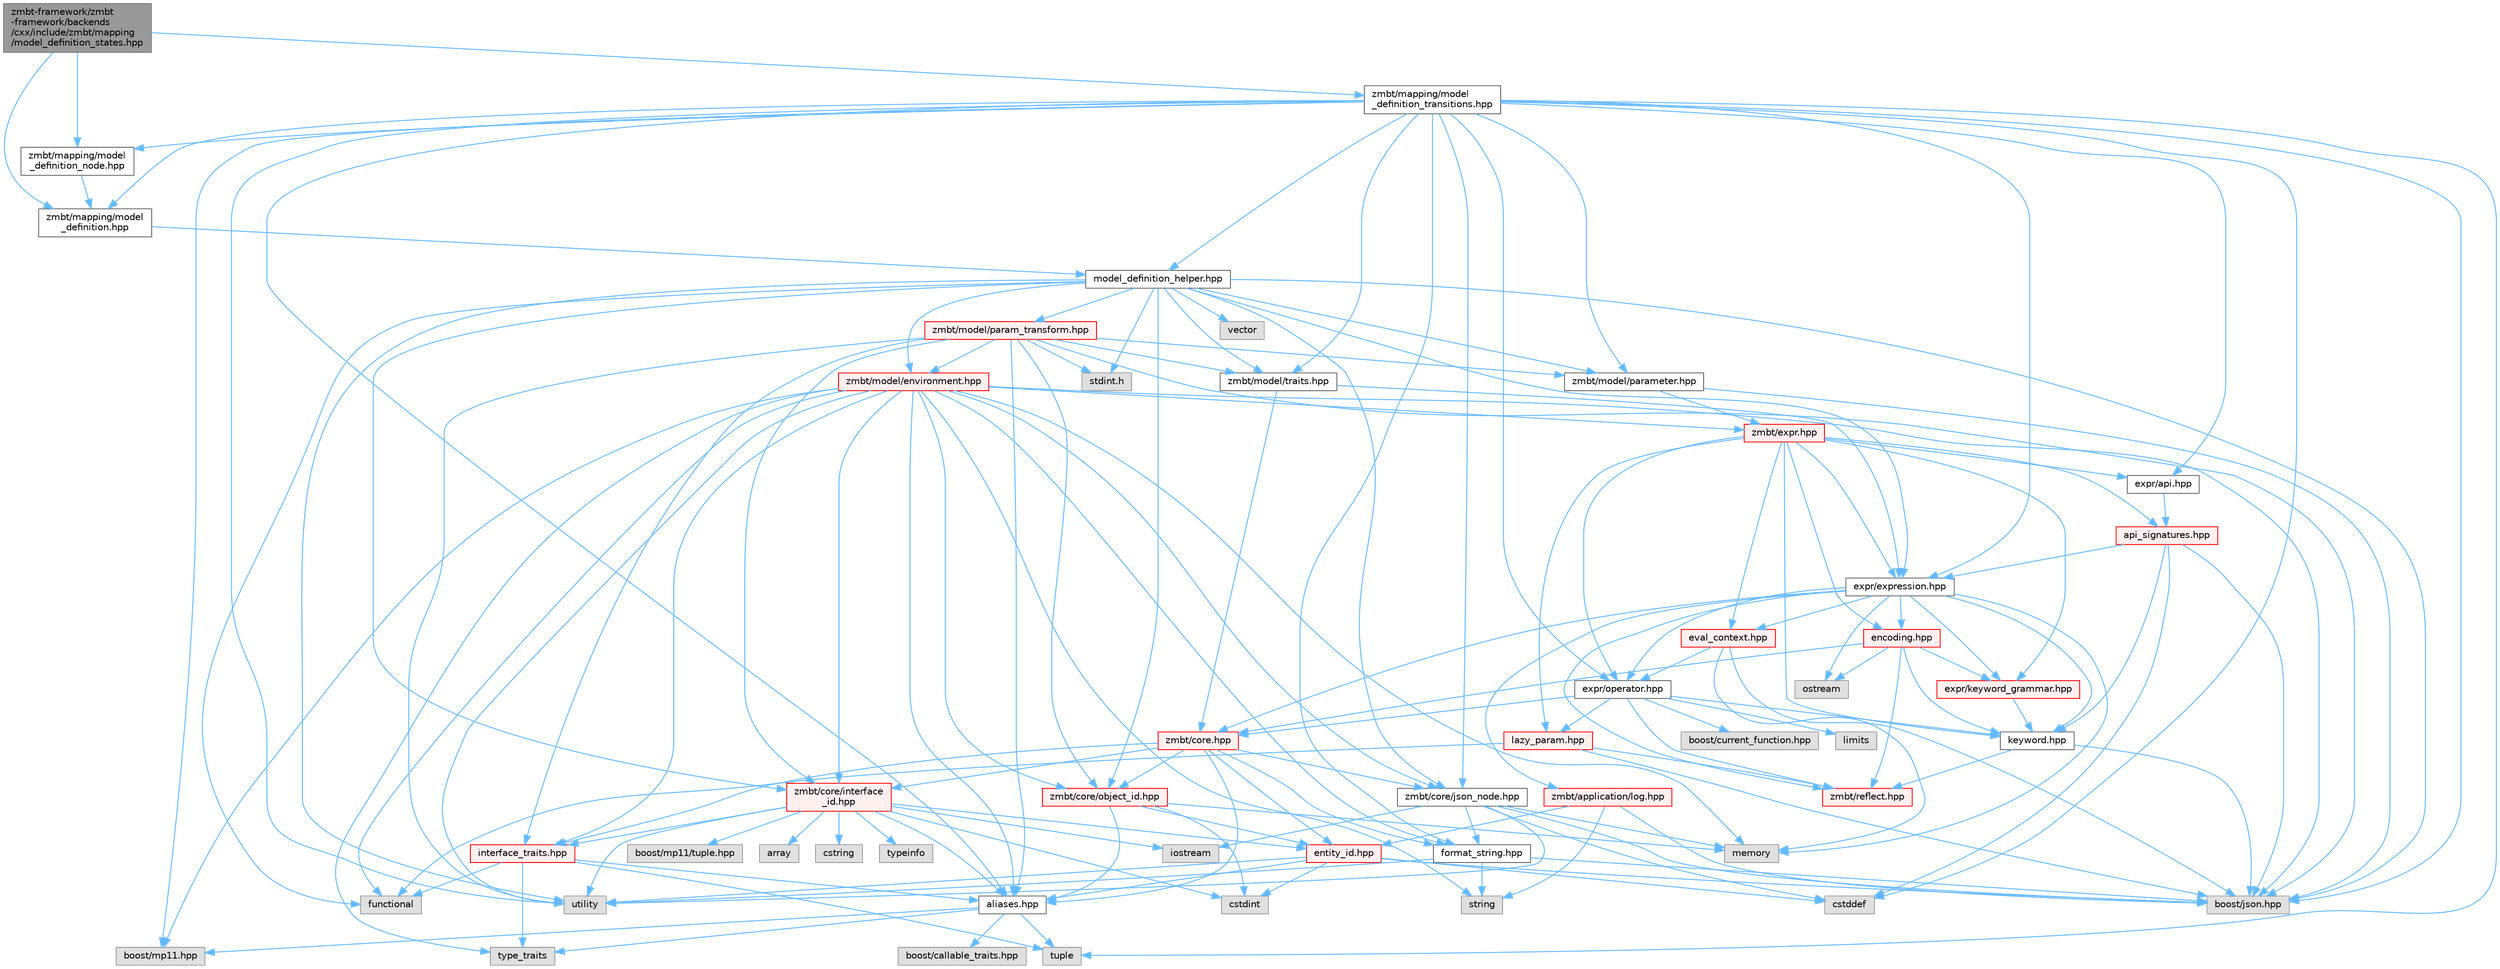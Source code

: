 digraph "zmbt-framework/zmbt-framework/backends/cxx/include/zmbt/mapping/model_definition_states.hpp"
{
 // LATEX_PDF_SIZE
  bgcolor="transparent";
  edge [fontname=Helvetica,fontsize=10,labelfontname=Helvetica,labelfontsize=10];
  node [fontname=Helvetica,fontsize=10,shape=box,height=0.2,width=0.4];
  Node1 [id="Node000001",label="zmbt-framework/zmbt\l-framework/backends\l/cxx/include/zmbt/mapping\l/model_definition_states.hpp",height=0.2,width=0.4,color="gray40", fillcolor="grey60", style="filled", fontcolor="black",tooltip=" "];
  Node1 -> Node2 [id="edge1_Node000001_Node000002",color="steelblue1",style="solid",tooltip=" "];
  Node2 [id="Node000002",label="zmbt/mapping/model\l_definition.hpp",height=0.2,width=0.4,color="grey40", fillcolor="white", style="filled",URL="$model__definition_8hpp.html",tooltip=" "];
  Node2 -> Node3 [id="edge2_Node000002_Node000003",color="steelblue1",style="solid",tooltip=" "];
  Node3 [id="Node000003",label="model_definition_helper.hpp",height=0.2,width=0.4,color="grey40", fillcolor="white", style="filled",URL="$model__definition__helper_8hpp.html",tooltip=" "];
  Node3 -> Node4 [id="edge3_Node000003_Node000004",color="steelblue1",style="solid",tooltip=" "];
  Node4 [id="Node000004",label="stdint.h",height=0.2,width=0.4,color="grey60", fillcolor="#E0E0E0", style="filled",tooltip=" "];
  Node3 -> Node5 [id="edge4_Node000003_Node000005",color="steelblue1",style="solid",tooltip=" "];
  Node5 [id="Node000005",label="boost/json.hpp",height=0.2,width=0.4,color="grey60", fillcolor="#E0E0E0", style="filled",tooltip=" "];
  Node3 -> Node6 [id="edge5_Node000003_Node000006",color="steelblue1",style="solid",tooltip=" "];
  Node6 [id="Node000006",label="zmbt/core/interface\l_id.hpp",height=0.2,width=0.4,color="red", fillcolor="#FFF0F0", style="filled",URL="$interface__id_8hpp.html",tooltip=" "];
  Node6 -> Node7 [id="edge6_Node000006_Node000007",color="steelblue1",style="solid",tooltip=" "];
  Node7 [id="Node000007",label="iostream",height=0.2,width=0.4,color="grey60", fillcolor="#E0E0E0", style="filled",tooltip=" "];
  Node6 -> Node8 [id="edge7_Node000006_Node000008",color="steelblue1",style="solid",tooltip=" "];
  Node8 [id="Node000008",label="array",height=0.2,width=0.4,color="grey60", fillcolor="#E0E0E0", style="filled",tooltip=" "];
  Node6 -> Node9 [id="edge8_Node000006_Node000009",color="steelblue1",style="solid",tooltip=" "];
  Node9 [id="Node000009",label="cstdint",height=0.2,width=0.4,color="grey60", fillcolor="#E0E0E0", style="filled",tooltip=" "];
  Node6 -> Node10 [id="edge9_Node000006_Node000010",color="steelblue1",style="solid",tooltip=" "];
  Node10 [id="Node000010",label="cstring",height=0.2,width=0.4,color="grey60", fillcolor="#E0E0E0", style="filled",tooltip=" "];
  Node6 -> Node11 [id="edge10_Node000006_Node000011",color="steelblue1",style="solid",tooltip=" "];
  Node11 [id="Node000011",label="typeinfo",height=0.2,width=0.4,color="grey60", fillcolor="#E0E0E0", style="filled",tooltip=" "];
  Node6 -> Node12 [id="edge11_Node000006_Node000012",color="steelblue1",style="solid",tooltip=" "];
  Node12 [id="Node000012",label="utility",height=0.2,width=0.4,color="grey60", fillcolor="#E0E0E0", style="filled",tooltip=" "];
  Node6 -> Node13 [id="edge12_Node000006_Node000013",color="steelblue1",style="solid",tooltip=" "];
  Node13 [id="Node000013",label="boost/mp11/tuple.hpp",height=0.2,width=0.4,color="grey60", fillcolor="#E0E0E0", style="filled",tooltip=" "];
  Node6 -> Node14 [id="edge13_Node000006_Node000014",color="steelblue1",style="solid",tooltip=" "];
  Node14 [id="Node000014",label="aliases.hpp",height=0.2,width=0.4,color="grey40", fillcolor="white", style="filled",URL="$aliases_8hpp.html",tooltip=" "];
  Node14 -> Node15 [id="edge14_Node000014_Node000015",color="steelblue1",style="solid",tooltip=" "];
  Node15 [id="Node000015",label="type_traits",height=0.2,width=0.4,color="grey60", fillcolor="#E0E0E0", style="filled",tooltip=" "];
  Node14 -> Node16 [id="edge15_Node000014_Node000016",color="steelblue1",style="solid",tooltip=" "];
  Node16 [id="Node000016",label="tuple",height=0.2,width=0.4,color="grey60", fillcolor="#E0E0E0", style="filled",tooltip=" "];
  Node14 -> Node17 [id="edge16_Node000014_Node000017",color="steelblue1",style="solid",tooltip=" "];
  Node17 [id="Node000017",label="boost/callable_traits.hpp",height=0.2,width=0.4,color="grey60", fillcolor="#E0E0E0", style="filled",tooltip=" "];
  Node14 -> Node18 [id="edge17_Node000014_Node000018",color="steelblue1",style="solid",tooltip=" "];
  Node18 [id="Node000018",label="boost/mp11.hpp",height=0.2,width=0.4,color="grey60", fillcolor="#E0E0E0", style="filled",tooltip=" "];
  Node6 -> Node19 [id="edge18_Node000006_Node000019",color="steelblue1",style="solid",tooltip=" "];
  Node19 [id="Node000019",label="entity_id.hpp",height=0.2,width=0.4,color="red", fillcolor="#FFF0F0", style="filled",URL="$entity__id_8hpp.html",tooltip=" "];
  Node19 -> Node20 [id="edge19_Node000019_Node000020",color="steelblue1",style="solid",tooltip=" "];
  Node20 [id="Node000020",label="cstddef",height=0.2,width=0.4,color="grey60", fillcolor="#E0E0E0", style="filled",tooltip=" "];
  Node19 -> Node9 [id="edge20_Node000019_Node000009",color="steelblue1",style="solid",tooltip=" "];
  Node19 -> Node12 [id="edge21_Node000019_Node000012",color="steelblue1",style="solid",tooltip=" "];
  Node19 -> Node5 [id="edge22_Node000019_Node000005",color="steelblue1",style="solid",tooltip=" "];
  Node19 -> Node14 [id="edge23_Node000019_Node000014",color="steelblue1",style="solid",tooltip=" "];
  Node6 -> Node25 [id="edge24_Node000006_Node000025",color="steelblue1",style="solid",tooltip=" "];
  Node25 [id="Node000025",label="interface_traits.hpp",height=0.2,width=0.4,color="red", fillcolor="#FFF0F0", style="filled",URL="$interface__traits_8hpp.html",tooltip=" "];
  Node25 -> Node26 [id="edge25_Node000025_Node000026",color="steelblue1",style="solid",tooltip=" "];
  Node26 [id="Node000026",label="functional",height=0.2,width=0.4,color="grey60", fillcolor="#E0E0E0", style="filled",tooltip=" "];
  Node25 -> Node16 [id="edge26_Node000025_Node000016",color="steelblue1",style="solid",tooltip=" "];
  Node25 -> Node15 [id="edge27_Node000025_Node000015",color="steelblue1",style="solid",tooltip=" "];
  Node25 -> Node14 [id="edge28_Node000025_Node000014",color="steelblue1",style="solid",tooltip=" "];
  Node3 -> Node28 [id="edge29_Node000003_Node000028",color="steelblue1",style="solid",tooltip=" "];
  Node28 [id="Node000028",label="zmbt/core/json_node.hpp",height=0.2,width=0.4,color="grey40", fillcolor="white", style="filled",URL="$json__node_8hpp.html",tooltip=" "];
  Node28 -> Node5 [id="edge30_Node000028_Node000005",color="steelblue1",style="solid",tooltip=" "];
  Node28 -> Node20 [id="edge31_Node000028_Node000020",color="steelblue1",style="solid",tooltip=" "];
  Node28 -> Node7 [id="edge32_Node000028_Node000007",color="steelblue1",style="solid",tooltip=" "];
  Node28 -> Node29 [id="edge33_Node000028_Node000029",color="steelblue1",style="solid",tooltip=" "];
  Node29 [id="Node000029",label="memory",height=0.2,width=0.4,color="grey60", fillcolor="#E0E0E0", style="filled",tooltip=" "];
  Node28 -> Node12 [id="edge34_Node000028_Node000012",color="steelblue1",style="solid",tooltip=" "];
  Node28 -> Node30 [id="edge35_Node000028_Node000030",color="steelblue1",style="solid",tooltip=" "];
  Node30 [id="Node000030",label="format_string.hpp",height=0.2,width=0.4,color="grey40", fillcolor="white", style="filled",URL="$format__string_8hpp.html",tooltip=" "];
  Node30 -> Node5 [id="edge36_Node000030_Node000005",color="steelblue1",style="solid",tooltip=" "];
  Node30 -> Node31 [id="edge37_Node000030_Node000031",color="steelblue1",style="solid",tooltip=" "];
  Node31 [id="Node000031",label="string",height=0.2,width=0.4,color="grey60", fillcolor="#E0E0E0", style="filled",tooltip=" "];
  Node30 -> Node12 [id="edge38_Node000030_Node000012",color="steelblue1",style="solid",tooltip=" "];
  Node3 -> Node32 [id="edge39_Node000003_Node000032",color="steelblue1",style="solid",tooltip=" "];
  Node32 [id="Node000032",label="zmbt/core/object_id.hpp",height=0.2,width=0.4,color="red", fillcolor="#FFF0F0", style="filled",URL="$object__id_8hpp.html",tooltip=" "];
  Node32 -> Node9 [id="edge40_Node000032_Node000009",color="steelblue1",style="solid",tooltip=" "];
  Node32 -> Node29 [id="edge41_Node000032_Node000029",color="steelblue1",style="solid",tooltip=" "];
  Node32 -> Node14 [id="edge42_Node000032_Node000014",color="steelblue1",style="solid",tooltip=" "];
  Node32 -> Node19 [id="edge43_Node000032_Node000019",color="steelblue1",style="solid",tooltip=" "];
  Node3 -> Node33 [id="edge44_Node000003_Node000033",color="steelblue1",style="solid",tooltip=" "];
  Node33 [id="Node000033",label="zmbt/model/parameter.hpp",height=0.2,width=0.4,color="grey40", fillcolor="white", style="filled",URL="$parameter_8hpp.html",tooltip=" "];
  Node33 -> Node5 [id="edge45_Node000033_Node000005",color="steelblue1",style="solid",tooltip=" "];
  Node33 -> Node34 [id="edge46_Node000033_Node000034",color="steelblue1",style="solid",tooltip=" "];
  Node34 [id="Node000034",label="zmbt/expr.hpp",height=0.2,width=0.4,color="red", fillcolor="#FFF0F0", style="filled",URL="$expr_8hpp.html",tooltip=" "];
  Node34 -> Node35 [id="edge47_Node000034_Node000035",color="steelblue1",style="solid",tooltip=" "];
  Node35 [id="Node000035",label="expr/operator.hpp",height=0.2,width=0.4,color="grey40", fillcolor="white", style="filled",URL="$operator_8hpp.html",tooltip=" "];
  Node35 -> Node36 [id="edge48_Node000035_Node000036",color="steelblue1",style="solid",tooltip=" "];
  Node36 [id="Node000036",label="limits",height=0.2,width=0.4,color="grey60", fillcolor="#E0E0E0", style="filled",tooltip=" "];
  Node35 -> Node37 [id="edge49_Node000035_Node000037",color="steelblue1",style="solid",tooltip=" "];
  Node37 [id="Node000037",label="zmbt/core.hpp",height=0.2,width=0.4,color="red", fillcolor="#FFF0F0", style="filled",URL="$core_8hpp.html",tooltip=" "];
  Node37 -> Node14 [id="edge50_Node000037_Node000014",color="steelblue1",style="solid",tooltip=" "];
  Node37 -> Node30 [id="edge51_Node000037_Node000030",color="steelblue1",style="solid",tooltip=" "];
  Node37 -> Node25 [id="edge52_Node000037_Node000025",color="steelblue1",style="solid",tooltip=" "];
  Node37 -> Node28 [id="edge53_Node000037_Node000028",color="steelblue1",style="solid",tooltip=" "];
  Node37 -> Node19 [id="edge54_Node000037_Node000019",color="steelblue1",style="solid",tooltip=" "];
  Node37 -> Node6 [id="edge55_Node000037_Node000006",color="steelblue1",style="solid",tooltip=" "];
  Node37 -> Node32 [id="edge56_Node000037_Node000032",color="steelblue1",style="solid",tooltip=" "];
  Node35 -> Node61 [id="edge57_Node000035_Node000061",color="steelblue1",style="solid",tooltip=" "];
  Node61 [id="Node000061",label="zmbt/reflect.hpp",height=0.2,width=0.4,color="red", fillcolor="#FFF0F0", style="filled",URL="$reflect_8hpp.html",tooltip=" "];
  Node35 -> Node70 [id="edge58_Node000035_Node000070",color="steelblue1",style="solid",tooltip=" "];
  Node70 [id="Node000070",label="keyword.hpp",height=0.2,width=0.4,color="grey40", fillcolor="white", style="filled",URL="$keyword_8hpp.html",tooltip=" "];
  Node70 -> Node5 [id="edge59_Node000070_Node000005",color="steelblue1",style="solid",tooltip=" "];
  Node70 -> Node61 [id="edge60_Node000070_Node000061",color="steelblue1",style="solid",tooltip=" "];
  Node35 -> Node71 [id="edge61_Node000035_Node000071",color="steelblue1",style="solid",tooltip=" "];
  Node71 [id="Node000071",label="lazy_param.hpp",height=0.2,width=0.4,color="red", fillcolor="#FFF0F0", style="filled",URL="$lazy__param_8hpp.html",tooltip=" "];
  Node71 -> Node26 [id="edge62_Node000071_Node000026",color="steelblue1",style="solid",tooltip=" "];
  Node71 -> Node5 [id="edge63_Node000071_Node000005",color="steelblue1",style="solid",tooltip=" "];
  Node71 -> Node61 [id="edge64_Node000071_Node000061",color="steelblue1",style="solid",tooltip=" "];
  Node35 -> Node73 [id="edge65_Node000035_Node000073",color="steelblue1",style="solid",tooltip=" "];
  Node73 [id="Node000073",label="boost/current_function.hpp",height=0.2,width=0.4,color="grey60", fillcolor="#E0E0E0", style="filled",tooltip=" "];
  Node34 -> Node70 [id="edge66_Node000034_Node000070",color="steelblue1",style="solid",tooltip=" "];
  Node34 -> Node74 [id="edge67_Node000034_Node000074",color="steelblue1",style="solid",tooltip=" "];
  Node74 [id="Node000074",label="expr/keyword_grammar.hpp",height=0.2,width=0.4,color="red", fillcolor="#FFF0F0", style="filled",URL="$keyword__grammar_8hpp.html",tooltip=" "];
  Node74 -> Node70 [id="edge68_Node000074_Node000070",color="steelblue1",style="solid",tooltip=" "];
  Node34 -> Node71 [id="edge69_Node000034_Node000071",color="steelblue1",style="solid",tooltip=" "];
  Node34 -> Node78 [id="edge70_Node000034_Node000078",color="steelblue1",style="solid",tooltip=" "];
  Node78 [id="Node000078",label="expr/expression.hpp",height=0.2,width=0.4,color="grey40", fillcolor="white", style="filled",URL="$expression_8hpp.html",tooltip=" "];
  Node78 -> Node29 [id="edge71_Node000078_Node000029",color="steelblue1",style="solid",tooltip=" "];
  Node78 -> Node79 [id="edge72_Node000078_Node000079",color="steelblue1",style="solid",tooltip=" "];
  Node79 [id="Node000079",label="ostream",height=0.2,width=0.4,color="grey60", fillcolor="#E0E0E0", style="filled",tooltip=" "];
  Node78 -> Node80 [id="edge73_Node000078_Node000080",color="steelblue1",style="solid",tooltip=" "];
  Node80 [id="Node000080",label="zmbt/application/log.hpp",height=0.2,width=0.4,color="red", fillcolor="#FFF0F0", style="filled",URL="$log_8hpp.html",tooltip=" "];
  Node80 -> Node31 [id="edge74_Node000080_Node000031",color="steelblue1",style="solid",tooltip=" "];
  Node80 -> Node5 [id="edge75_Node000080_Node000005",color="steelblue1",style="solid",tooltip=" "];
  Node80 -> Node19 [id="edge76_Node000080_Node000019",color="steelblue1",style="solid",tooltip=" "];
  Node78 -> Node37 [id="edge77_Node000078_Node000037",color="steelblue1",style="solid",tooltip=" "];
  Node78 -> Node61 [id="edge78_Node000078_Node000061",color="steelblue1",style="solid",tooltip=" "];
  Node78 -> Node35 [id="edge79_Node000078_Node000035",color="steelblue1",style="solid",tooltip=" "];
  Node78 -> Node70 [id="edge80_Node000078_Node000070",color="steelblue1",style="solid",tooltip=" "];
  Node78 -> Node74 [id="edge81_Node000078_Node000074",color="steelblue1",style="solid",tooltip=" "];
  Node78 -> Node83 [id="edge82_Node000078_Node000083",color="steelblue1",style="solid",tooltip=" "];
  Node83 [id="Node000083",label="encoding.hpp",height=0.2,width=0.4,color="red", fillcolor="#FFF0F0", style="filled",URL="$encoding_8hpp.html",tooltip=" "];
  Node83 -> Node79 [id="edge83_Node000083_Node000079",color="steelblue1",style="solid",tooltip=" "];
  Node83 -> Node37 [id="edge84_Node000083_Node000037",color="steelblue1",style="solid",tooltip=" "];
  Node83 -> Node61 [id="edge85_Node000083_Node000061",color="steelblue1",style="solid",tooltip=" "];
  Node83 -> Node70 [id="edge86_Node000083_Node000070",color="steelblue1",style="solid",tooltip=" "];
  Node83 -> Node74 [id="edge87_Node000083_Node000074",color="steelblue1",style="solid",tooltip=" "];
  Node78 -> Node86 [id="edge88_Node000078_Node000086",color="steelblue1",style="solid",tooltip=" "];
  Node86 [id="Node000086",label="eval_context.hpp",height=0.2,width=0.4,color="red", fillcolor="#FFF0F0", style="filled",URL="$eval__context_8hpp.html",tooltip=" "];
  Node86 -> Node29 [id="edge89_Node000086_Node000029",color="steelblue1",style="solid",tooltip=" "];
  Node86 -> Node5 [id="edge90_Node000086_Node000005",color="steelblue1",style="solid",tooltip=" "];
  Node86 -> Node35 [id="edge91_Node000086_Node000035",color="steelblue1",style="solid",tooltip=" "];
  Node34 -> Node86 [id="edge92_Node000034_Node000086",color="steelblue1",style="solid",tooltip=" "];
  Node34 -> Node91 [id="edge93_Node000034_Node000091",color="steelblue1",style="solid",tooltip=" "];
  Node91 [id="Node000091",label="expr/api.hpp",height=0.2,width=0.4,color="grey40", fillcolor="white", style="filled",URL="$expr_2api_8hpp.html",tooltip=" "];
  Node91 -> Node92 [id="edge94_Node000091_Node000092",color="steelblue1",style="solid",tooltip=" "];
  Node92 [id="Node000092",label="api_signatures.hpp",height=0.2,width=0.4,color="red", fillcolor="#FFF0F0", style="filled",URL="$api__signatures_8hpp.html",tooltip=" "];
  Node92 -> Node20 [id="edge95_Node000092_Node000020",color="steelblue1",style="solid",tooltip=" "];
  Node92 -> Node5 [id="edge96_Node000092_Node000005",color="steelblue1",style="solid",tooltip=" "];
  Node92 -> Node70 [id="edge97_Node000092_Node000070",color="steelblue1",style="solid",tooltip=" "];
  Node92 -> Node78 [id="edge98_Node000092_Node000078",color="steelblue1",style="solid",tooltip=" "];
  Node34 -> Node92 [id="edge99_Node000034_Node000092",color="steelblue1",style="solid",tooltip=" "];
  Node34 -> Node83 [id="edge100_Node000034_Node000083",color="steelblue1",style="solid",tooltip=" "];
  Node3 -> Node94 [id="edge101_Node000003_Node000094",color="steelblue1",style="solid",tooltip=" "];
  Node94 [id="Node000094",label="zmbt/model/environment.hpp",height=0.2,width=0.4,color="red", fillcolor="#FFF0F0", style="filled",URL="$environment_8hpp.html",tooltip=" "];
  Node94 -> Node5 [id="edge102_Node000094_Node000005",color="steelblue1",style="solid",tooltip=" "];
  Node94 -> Node18 [id="edge103_Node000094_Node000018",color="steelblue1",style="solid",tooltip=" "];
  Node94 -> Node14 [id="edge104_Node000094_Node000014",color="steelblue1",style="solid",tooltip=" "];
  Node94 -> Node30 [id="edge105_Node000094_Node000030",color="steelblue1",style="solid",tooltip=" "];
  Node94 -> Node6 [id="edge106_Node000094_Node000006",color="steelblue1",style="solid",tooltip=" "];
  Node94 -> Node25 [id="edge107_Node000094_Node000025",color="steelblue1",style="solid",tooltip=" "];
  Node94 -> Node28 [id="edge108_Node000094_Node000028",color="steelblue1",style="solid",tooltip=" "];
  Node94 -> Node32 [id="edge109_Node000094_Node000032",color="steelblue1",style="solid",tooltip=" "];
  Node94 -> Node34 [id="edge110_Node000094_Node000034",color="steelblue1",style="solid",tooltip=" "];
  Node94 -> Node26 [id="edge111_Node000094_Node000026",color="steelblue1",style="solid",tooltip=" "];
  Node94 -> Node29 [id="edge112_Node000094_Node000029",color="steelblue1",style="solid",tooltip=" "];
  Node94 -> Node31 [id="edge113_Node000094_Node000031",color="steelblue1",style="solid",tooltip=" "];
  Node94 -> Node15 [id="edge114_Node000094_Node000015",color="steelblue1",style="solid",tooltip=" "];
  Node94 -> Node12 [id="edge115_Node000094_Node000012",color="steelblue1",style="solid",tooltip=" "];
  Node3 -> Node78 [id="edge116_Node000003_Node000078",color="steelblue1",style="solid",tooltip=" "];
  Node3 -> Node117 [id="edge117_Node000003_Node000117",color="steelblue1",style="solid",tooltip=" "];
  Node117 [id="Node000117",label="zmbt/model/traits.hpp",height=0.2,width=0.4,color="grey40", fillcolor="white", style="filled",URL="$traits_8hpp.html",tooltip=" "];
  Node117 -> Node37 [id="edge118_Node000117_Node000037",color="steelblue1",style="solid",tooltip=" "];
  Node117 -> Node78 [id="edge119_Node000117_Node000078",color="steelblue1",style="solid",tooltip=" "];
  Node3 -> Node118 [id="edge120_Node000003_Node000118",color="steelblue1",style="solid",tooltip=" "];
  Node118 [id="Node000118",label="zmbt/model/param_transform.hpp",height=0.2,width=0.4,color="red", fillcolor="#FFF0F0", style="filled",URL="$param__transform_8hpp.html",tooltip=" "];
  Node118 -> Node5 [id="edge121_Node000118_Node000005",color="steelblue1",style="solid",tooltip=" "];
  Node118 -> Node14 [id="edge122_Node000118_Node000014",color="steelblue1",style="solid",tooltip=" "];
  Node118 -> Node6 [id="edge123_Node000118_Node000006",color="steelblue1",style="solid",tooltip=" "];
  Node118 -> Node25 [id="edge124_Node000118_Node000025",color="steelblue1",style="solid",tooltip=" "];
  Node118 -> Node32 [id="edge125_Node000118_Node000032",color="steelblue1",style="solid",tooltip=" "];
  Node118 -> Node33 [id="edge126_Node000118_Node000033",color="steelblue1",style="solid",tooltip=" "];
  Node118 -> Node4 [id="edge127_Node000118_Node000004",color="steelblue1",style="solid",tooltip=" "];
  Node118 -> Node12 [id="edge128_Node000118_Node000012",color="steelblue1",style="solid",tooltip=" "];
  Node118 -> Node94 [id="edge129_Node000118_Node000094",color="steelblue1",style="solid",tooltip=" "];
  Node118 -> Node117 [id="edge130_Node000118_Node000117",color="steelblue1",style="solid",tooltip=" "];
  Node3 -> Node26 [id="edge131_Node000003_Node000026",color="steelblue1",style="solid",tooltip=" "];
  Node3 -> Node12 [id="edge132_Node000003_Node000012",color="steelblue1",style="solid",tooltip=" "];
  Node3 -> Node55 [id="edge133_Node000003_Node000055",color="steelblue1",style="solid",tooltip=" "];
  Node55 [id="Node000055",label="vector",height=0.2,width=0.4,color="grey60", fillcolor="#E0E0E0", style="filled",tooltip=" "];
  Node1 -> Node119 [id="edge134_Node000001_Node000119",color="steelblue1",style="solid",tooltip=" "];
  Node119 [id="Node000119",label="zmbt/mapping/model\l_definition_node.hpp",height=0.2,width=0.4,color="grey40", fillcolor="white", style="filled",URL="$model__definition__node_8hpp.html",tooltip=" "];
  Node119 -> Node2 [id="edge135_Node000119_Node000002",color="steelblue1",style="solid",tooltip=" "];
  Node1 -> Node120 [id="edge136_Node000001_Node000120",color="steelblue1",style="solid",tooltip=" "];
  Node120 [id="Node000120",label="zmbt/mapping/model\l_definition_transitions.hpp",height=0.2,width=0.4,color="grey40", fillcolor="white", style="filled",URL="$model__definition__transitions_8hpp.html",tooltip=" "];
  Node120 -> Node5 [id="edge137_Node000120_Node000005",color="steelblue1",style="solid",tooltip=" "];
  Node120 -> Node18 [id="edge138_Node000120_Node000018",color="steelblue1",style="solid",tooltip=" "];
  Node120 -> Node14 [id="edge139_Node000120_Node000014",color="steelblue1",style="solid",tooltip=" "];
  Node120 -> Node30 [id="edge140_Node000120_Node000030",color="steelblue1",style="solid",tooltip=" "];
  Node120 -> Node28 [id="edge141_Node000120_Node000028",color="steelblue1",style="solid",tooltip=" "];
  Node120 -> Node78 [id="edge142_Node000120_Node000078",color="steelblue1",style="solid",tooltip=" "];
  Node120 -> Node91 [id="edge143_Node000120_Node000091",color="steelblue1",style="solid",tooltip=" "];
  Node120 -> Node35 [id="edge144_Node000120_Node000035",color="steelblue1",style="solid",tooltip=" "];
  Node120 -> Node33 [id="edge145_Node000120_Node000033",color="steelblue1",style="solid",tooltip=" "];
  Node120 -> Node117 [id="edge146_Node000120_Node000117",color="steelblue1",style="solid",tooltip=" "];
  Node120 -> Node20 [id="edge147_Node000120_Node000020",color="steelblue1",style="solid",tooltip=" "];
  Node120 -> Node16 [id="edge148_Node000120_Node000016",color="steelblue1",style="solid",tooltip=" "];
  Node120 -> Node12 [id="edge149_Node000120_Node000012",color="steelblue1",style="solid",tooltip=" "];
  Node120 -> Node3 [id="edge150_Node000120_Node000003",color="steelblue1",style="solid",tooltip=" "];
  Node120 -> Node2 [id="edge151_Node000120_Node000002",color="steelblue1",style="solid",tooltip=" "];
  Node120 -> Node119 [id="edge152_Node000120_Node000119",color="steelblue1",style="solid",tooltip=" "];
}
